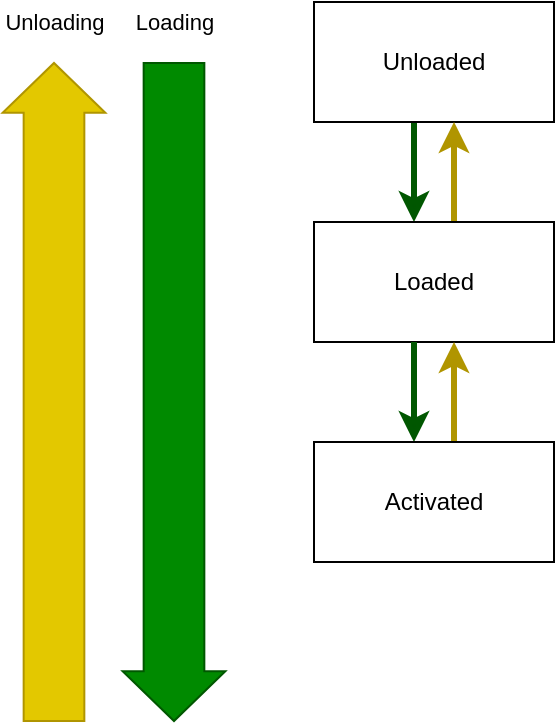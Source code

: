 <mxfile version="24.4.13" type="device">
  <diagram name="Page-1" id="UT_e0XwHCHekF9gbcc10">
    <mxGraphModel dx="2462" dy="1037" grid="1" gridSize="10" guides="1" tooltips="1" connect="1" arrows="1" fold="1" page="1" pageScale="1" pageWidth="827" pageHeight="1169" math="0" shadow="0">
      <root>
        <mxCell id="0" />
        <mxCell id="1" parent="0" />
        <mxCell id="uA1Y7UNS3_xpZ8VJRqdb-11" style="edgeStyle=orthogonalEdgeStyle;rounded=0;orthogonalLoop=1;jettySize=auto;html=1;fillColor=#008a00;strokeColor=#005700;strokeWidth=3;" parent="1" source="uA1Y7UNS3_xpZ8VJRqdb-6" target="uA1Y7UNS3_xpZ8VJRqdb-7" edge="1">
          <mxGeometry relative="1" as="geometry">
            <Array as="points">
              <mxPoint x="330" y="200" />
              <mxPoint x="330" y="200" />
            </Array>
          </mxGeometry>
        </mxCell>
        <mxCell id="uA1Y7UNS3_xpZ8VJRqdb-6" value="Unloaded" style="rounded=0;whiteSpace=wrap;html=1;" parent="1" vertex="1">
          <mxGeometry x="280" y="120" width="120" height="60" as="geometry" />
        </mxCell>
        <mxCell id="uA1Y7UNS3_xpZ8VJRqdb-14" style="edgeStyle=orthogonalEdgeStyle;rounded=0;orthogonalLoop=1;jettySize=auto;html=1;strokeWidth=3;fillColor=#e3c800;strokeColor=#B09500;" parent="1" source="uA1Y7UNS3_xpZ8VJRqdb-7" target="uA1Y7UNS3_xpZ8VJRqdb-6" edge="1">
          <mxGeometry relative="1" as="geometry">
            <Array as="points">
              <mxPoint x="350" y="210" />
              <mxPoint x="350" y="210" />
            </Array>
          </mxGeometry>
        </mxCell>
        <mxCell id="uA1Y7UNS3_xpZ8VJRqdb-7" value="Loaded" style="whiteSpace=wrap;html=1;" parent="1" vertex="1">
          <mxGeometry x="280" y="230" width="120" height="60" as="geometry" />
        </mxCell>
        <mxCell id="uA1Y7UNS3_xpZ8VJRqdb-16" style="edgeStyle=orthogonalEdgeStyle;rounded=0;orthogonalLoop=1;jettySize=auto;html=1;fillColor=#008a00;strokeColor=#005700;strokeWidth=3;" parent="1" target="uA1Y7UNS3_xpZ8VJRqdb-15" edge="1">
          <mxGeometry relative="1" as="geometry">
            <Array as="points">
              <mxPoint x="330" y="290" />
            </Array>
            <mxPoint x="330" y="290" as="sourcePoint" />
          </mxGeometry>
        </mxCell>
        <mxCell id="-CbytAYB3w6k8cSMwDXa-1" style="edgeStyle=orthogonalEdgeStyle;rounded=0;orthogonalLoop=1;jettySize=auto;html=1;fillColor=#e3c800;strokeColor=#B09500;strokeWidth=3;" edge="1" parent="1" source="uA1Y7UNS3_xpZ8VJRqdb-15" target="uA1Y7UNS3_xpZ8VJRqdb-7">
          <mxGeometry relative="1" as="geometry">
            <Array as="points">
              <mxPoint x="350" y="310" />
              <mxPoint x="350" y="310" />
            </Array>
          </mxGeometry>
        </mxCell>
        <mxCell id="uA1Y7UNS3_xpZ8VJRqdb-15" value="Activated" style="whiteSpace=wrap;html=1;" parent="1" vertex="1">
          <mxGeometry x="280" y="340" width="120" height="60" as="geometry" />
        </mxCell>
        <mxCell id="uA1Y7UNS3_xpZ8VJRqdb-22" value="" style="shape=flexArrow;endArrow=classic;html=1;rounded=0;width=30.345;endSize=7.952;fillColor=#008a00;strokeColor=#005700;" parent="1" edge="1">
          <mxGeometry width="50" height="50" relative="1" as="geometry">
            <mxPoint x="210" y="150" as="sourcePoint" />
            <mxPoint x="210" y="480" as="targetPoint" />
          </mxGeometry>
        </mxCell>
        <mxCell id="uA1Y7UNS3_xpZ8VJRqdb-24" value="Loading" style="edgeLabel;html=1;align=center;verticalAlign=middle;resizable=0;points=[];" parent="uA1Y7UNS3_xpZ8VJRqdb-22" vertex="1" connectable="0">
          <mxGeometry x="0.199" y="-10" relative="1" as="geometry">
            <mxPoint x="10" y="-218" as="offset" />
          </mxGeometry>
        </mxCell>
        <mxCell id="uA1Y7UNS3_xpZ8VJRqdb-25" value="" style="shape=flexArrow;endArrow=classic;html=1;rounded=0;width=30.345;endSize=7.952;fillColor=#e3c800;strokeColor=#B09500;" parent="1" edge="1">
          <mxGeometry width="50" height="50" relative="1" as="geometry">
            <mxPoint x="150" y="480" as="sourcePoint" />
            <mxPoint x="150" y="150" as="targetPoint" />
          </mxGeometry>
        </mxCell>
        <mxCell id="uA1Y7UNS3_xpZ8VJRqdb-26" value="Unloading" style="edgeLabel;html=1;align=center;verticalAlign=middle;resizable=0;points=[];" parent="uA1Y7UNS3_xpZ8VJRqdb-25" vertex="1" connectable="0">
          <mxGeometry x="0.199" y="-10" relative="1" as="geometry">
            <mxPoint x="-10" y="-152" as="offset" />
          </mxGeometry>
        </mxCell>
      </root>
    </mxGraphModel>
  </diagram>
</mxfile>
